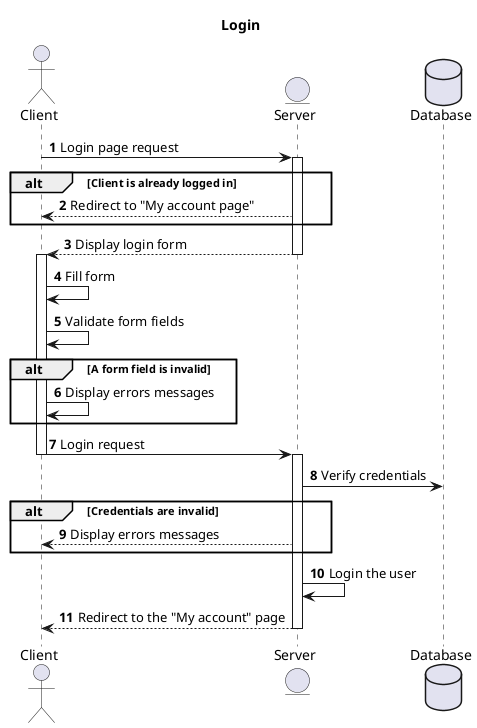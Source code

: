 @startuml

title Login
autonumber

actor Client 
entity Server 
Database Database

Client -> Server : Login page request

activate Server

alt Client is already logged in 
    Server --> Client : Redirect to "My account page"
end

Server --> Client : Display login form

deactivate Server 

activate Client

Client -> Client : Fill form 
Client -> Client : Validate form fields

alt A form field is invalid 
    Client -> Client : Display errors messages
end

Client -> Server : Login request

deactivate Client

activate Server

Server -> Database : Verify credentials

alt Credentials are invalid
    Server --> Client : Display errors messages
end

Server -> Server : Login the user

Server --> Client : Redirect to the "My account" page

deactivate Server 

@enduml